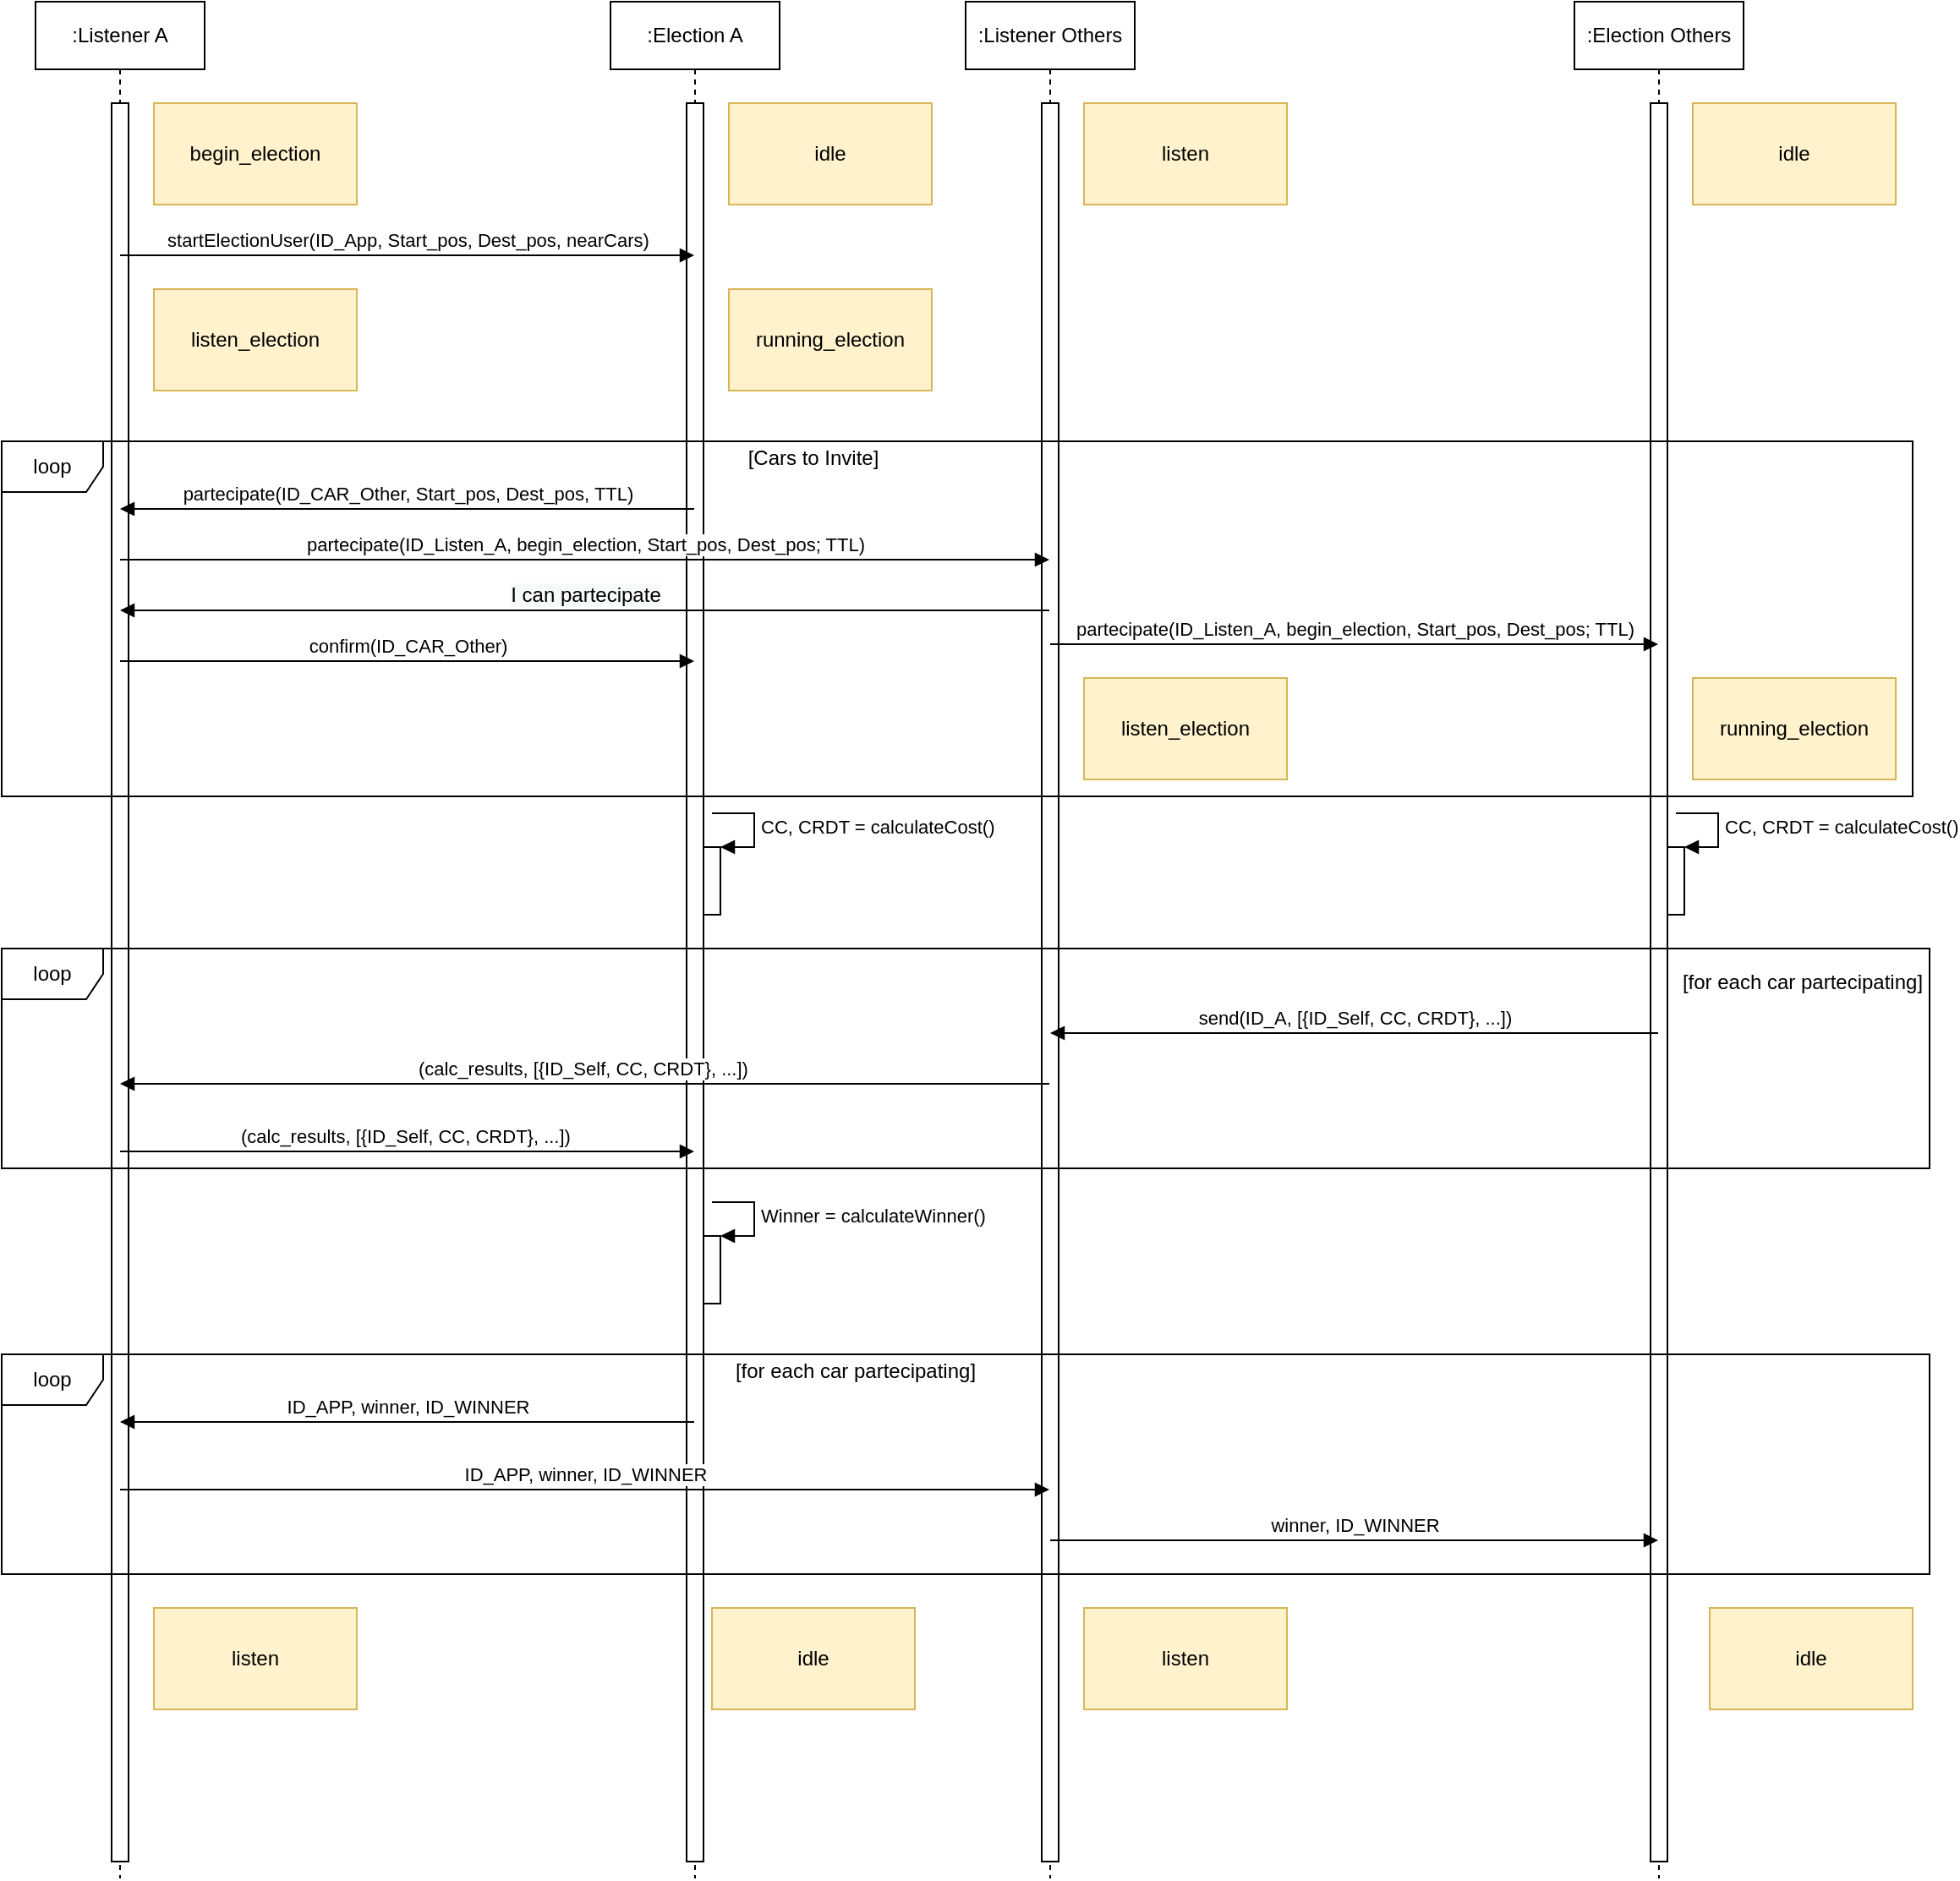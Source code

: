 <mxfile version="13.7.3" type="device"><diagram id="Dv6B22hDF7tJ64m0Asda" name="Page-1"><mxGraphModel dx="1422" dy="822" grid="1" gridSize="10" guides="1" tooltips="1" connect="1" arrows="1" fold="1" page="1" pageScale="1" pageWidth="827" pageHeight="1169" math="0" shadow="0"><root><mxCell id="0"/><mxCell id="1" parent="0"/><mxCell id="m2a5N4OiGgEz4RzTW0O0-1" value=":Listener A" style="shape=umlLifeline;perimeter=lifelinePerimeter;whiteSpace=wrap;html=1;container=1;collapsible=0;recursiveResize=0;outlineConnect=0;" vertex="1" parent="1"><mxGeometry x="50" y="40" width="100" height="1110" as="geometry"/></mxCell><mxCell id="m2a5N4OiGgEz4RzTW0O0-54" value="" style="html=1;points=[];perimeter=orthogonalPerimeter;" vertex="1" parent="m2a5N4OiGgEz4RzTW0O0-1"><mxGeometry x="45" y="60" width="10" height="1040" as="geometry"/></mxCell><mxCell id="m2a5N4OiGgEz4RzTW0O0-2" value=":Election A" style="shape=umlLifeline;perimeter=lifelinePerimeter;whiteSpace=wrap;html=1;container=1;collapsible=0;recursiveResize=0;outlineConnect=0;" vertex="1" parent="1"><mxGeometry x="390" y="40" width="100" height="1110" as="geometry"/></mxCell><mxCell id="m2a5N4OiGgEz4RzTW0O0-30" value="" style="html=1;points=[];perimeter=orthogonalPerimeter;" vertex="1" parent="m2a5N4OiGgEz4RzTW0O0-2"><mxGeometry x="45" y="60" width="10" height="1040" as="geometry"/></mxCell><mxCell id="m2a5N4OiGgEz4RzTW0O0-32" value="" style="html=1;points=[];perimeter=orthogonalPerimeter;" vertex="1" parent="m2a5N4OiGgEz4RzTW0O0-2"><mxGeometry x="55" y="500" width="10" height="40" as="geometry"/></mxCell><mxCell id="m2a5N4OiGgEz4RzTW0O0-33" value="CC, CRDT = calculateCost()" style="edgeStyle=orthogonalEdgeStyle;html=1;align=left;spacingLeft=2;endArrow=block;rounded=0;entryX=1;entryY=0;" edge="1" target="m2a5N4OiGgEz4RzTW0O0-32" parent="m2a5N4OiGgEz4RzTW0O0-2"><mxGeometry relative="1" as="geometry"><mxPoint x="60" y="480" as="sourcePoint"/><Array as="points"><mxPoint x="85" y="480"/></Array></mxGeometry></mxCell><mxCell id="m2a5N4OiGgEz4RzTW0O0-42" value="" style="html=1;points=[];perimeter=orthogonalPerimeter;" vertex="1" parent="m2a5N4OiGgEz4RzTW0O0-2"><mxGeometry x="55" y="730" width="10" height="40" as="geometry"/></mxCell><mxCell id="m2a5N4OiGgEz4RzTW0O0-43" value="Winner = calculateWinner()" style="edgeStyle=orthogonalEdgeStyle;html=1;align=left;spacingLeft=2;endArrow=block;rounded=0;entryX=1;entryY=0;" edge="1" target="m2a5N4OiGgEz4RzTW0O0-42" parent="m2a5N4OiGgEz4RzTW0O0-2"><mxGeometry relative="1" as="geometry"><mxPoint x="60" y="710" as="sourcePoint"/><Array as="points"><mxPoint x="85" y="710"/></Array></mxGeometry></mxCell><mxCell id="m2a5N4OiGgEz4RzTW0O0-6" value="begin_election" style="rounded=0;whiteSpace=wrap;html=1;fillColor=#fff2cc;strokeColor=#d6b656;" vertex="1" parent="1"><mxGeometry x="120" y="100" width="120" height="60" as="geometry"/></mxCell><mxCell id="m2a5N4OiGgEz4RzTW0O0-7" value=":Listener Others" style="shape=umlLifeline;perimeter=lifelinePerimeter;whiteSpace=wrap;html=1;container=1;collapsible=0;recursiveResize=0;outlineConnect=0;" vertex="1" parent="1"><mxGeometry x="600" y="40" width="100" height="1110" as="geometry"/></mxCell><mxCell id="m2a5N4OiGgEz4RzTW0O0-27" value="" style="html=1;points=[];perimeter=orthogonalPerimeter;" vertex="1" parent="m2a5N4OiGgEz4RzTW0O0-7"><mxGeometry x="45" y="60" width="10" height="1040" as="geometry"/></mxCell><mxCell id="m2a5N4OiGgEz4RzTW0O0-8" value=":Election Others" style="shape=umlLifeline;perimeter=lifelinePerimeter;whiteSpace=wrap;html=1;container=1;collapsible=0;recursiveResize=0;outlineConnect=0;" vertex="1" parent="1"><mxGeometry x="960" y="40" width="100" height="1110" as="geometry"/></mxCell><mxCell id="m2a5N4OiGgEz4RzTW0O0-31" value="" style="html=1;points=[];perimeter=orthogonalPerimeter;" vertex="1" parent="m2a5N4OiGgEz4RzTW0O0-8"><mxGeometry x="45" y="60" width="10" height="1040" as="geometry"/></mxCell><mxCell id="m2a5N4OiGgEz4RzTW0O0-34" value="" style="html=1;points=[];perimeter=orthogonalPerimeter;" vertex="1" parent="m2a5N4OiGgEz4RzTW0O0-8"><mxGeometry x="55" y="500" width="10" height="40" as="geometry"/></mxCell><mxCell id="m2a5N4OiGgEz4RzTW0O0-35" value="CC, CRDT = calculateCost()" style="edgeStyle=orthogonalEdgeStyle;html=1;align=left;spacingLeft=2;endArrow=block;rounded=0;entryX=1;entryY=0;" edge="1" target="m2a5N4OiGgEz4RzTW0O0-34" parent="m2a5N4OiGgEz4RzTW0O0-8"><mxGeometry relative="1" as="geometry"><mxPoint x="60" y="480" as="sourcePoint"/><Array as="points"><mxPoint x="85" y="480"/></Array></mxGeometry></mxCell><mxCell id="m2a5N4OiGgEz4RzTW0O0-9" value="startElectionUser(ID_App, Start_pos, Dest_pos, nearCars)" style="html=1;verticalAlign=bottom;endArrow=block;" edge="1" parent="1" source="m2a5N4OiGgEz4RzTW0O0-1" target="m2a5N4OiGgEz4RzTW0O0-2"><mxGeometry width="80" relative="1" as="geometry"><mxPoint x="420" y="280" as="sourcePoint"/><mxPoint x="500" y="280" as="targetPoint"/><Array as="points"><mxPoint x="230" y="190"/></Array></mxGeometry></mxCell><mxCell id="m2a5N4OiGgEz4RzTW0O0-10" value="listen_election" style="rounded=0;whiteSpace=wrap;html=1;fillColor=#fff2cc;strokeColor=#d6b656;" vertex="1" parent="1"><mxGeometry x="120" y="210" width="120" height="60" as="geometry"/></mxCell><mxCell id="m2a5N4OiGgEz4RzTW0O0-14" value="partecipate(ID_CAR_Other, Start_pos, Dest_pos, TTL)" style="html=1;verticalAlign=bottom;endArrow=block;" edge="1" parent="1" source="m2a5N4OiGgEz4RzTW0O0-2" target="m2a5N4OiGgEz4RzTW0O0-1"><mxGeometry width="80" relative="1" as="geometry"><mxPoint x="220" y="460" as="sourcePoint"/><mxPoint x="300" y="460" as="targetPoint"/><Array as="points"><mxPoint x="340" y="340"/></Array></mxGeometry></mxCell><mxCell id="m2a5N4OiGgEz4RzTW0O0-15" value="idle" style="rounded=0;whiteSpace=wrap;html=1;fillColor=#fff2cc;strokeColor=#d6b656;" vertex="1" parent="1"><mxGeometry x="460" y="100" width="120" height="60" as="geometry"/></mxCell><mxCell id="m2a5N4OiGgEz4RzTW0O0-16" value="running_election" style="rounded=0;whiteSpace=wrap;html=1;fillColor=#fff2cc;strokeColor=#d6b656;" vertex="1" parent="1"><mxGeometry x="460" y="210" width="120" height="60" as="geometry"/></mxCell><mxCell id="m2a5N4OiGgEz4RzTW0O0-17" value="partecipate(ID_Listen_A, begin_election, Start_pos, Dest_pos; TTL)" style="html=1;verticalAlign=bottom;endArrow=block;" edge="1" parent="1" source="m2a5N4OiGgEz4RzTW0O0-1" target="m2a5N4OiGgEz4RzTW0O0-7"><mxGeometry width="80" relative="1" as="geometry"><mxPoint x="290" y="490" as="sourcePoint"/><mxPoint x="370" y="490" as="targetPoint"/><Array as="points"><mxPoint x="420" y="370"/></Array></mxGeometry></mxCell><mxCell id="m2a5N4OiGgEz4RzTW0O0-18" value="listen" style="rounded=0;whiteSpace=wrap;html=1;fillColor=#fff2cc;strokeColor=#d6b656;" vertex="1" parent="1"><mxGeometry x="670" y="100" width="120" height="60" as="geometry"/></mxCell><mxCell id="m2a5N4OiGgEz4RzTW0O0-19" value="listen_election" style="rounded=0;whiteSpace=wrap;html=1;fillColor=#fff2cc;strokeColor=#d6b656;" vertex="1" parent="1"><mxGeometry x="670" y="440" width="120" height="60" as="geometry"/></mxCell><mxCell id="m2a5N4OiGgEz4RzTW0O0-20" value="&lt;span style=&quot;font-size: 12px ; background-color: rgb(248 , 249 , 250)&quot;&gt;I can partecipate&lt;/span&gt;" style="html=1;verticalAlign=bottom;endArrow=block;" edge="1" parent="1" source="m2a5N4OiGgEz4RzTW0O0-7" target="m2a5N4OiGgEz4RzTW0O0-1"><mxGeometry width="80" relative="1" as="geometry"><mxPoint x="1010" y="520" as="sourcePoint"/><mxPoint x="1090" y="520" as="targetPoint"/><Array as="points"><mxPoint x="570" y="400"/></Array></mxGeometry></mxCell><mxCell id="m2a5N4OiGgEz4RzTW0O0-21" value="partecipate(ID_Listen_A, begin_election, Start_pos, Dest_pos; TTL)" style="html=1;verticalAlign=bottom;endArrow=block;" edge="1" parent="1" source="m2a5N4OiGgEz4RzTW0O0-7" target="m2a5N4OiGgEz4RzTW0O0-8"><mxGeometry width="80" relative="1" as="geometry"><mxPoint x="1040" y="480" as="sourcePoint"/><mxPoint x="1120" y="480" as="targetPoint"/><Array as="points"><mxPoint x="800" y="420"/></Array></mxGeometry></mxCell><mxCell id="m2a5N4OiGgEz4RzTW0O0-22" value="loop" style="shape=umlFrame;whiteSpace=wrap;html=1;" vertex="1" parent="1"><mxGeometry x="30" y="300" width="1130" height="210" as="geometry"/></mxCell><mxCell id="m2a5N4OiGgEz4RzTW0O0-23" value="[Cars to Invite]" style="text;html=1;strokeColor=none;fillColor=none;align=center;verticalAlign=middle;whiteSpace=wrap;rounded=0;" vertex="1" parent="1"><mxGeometry x="460" y="300" width="100" height="20" as="geometry"/></mxCell><mxCell id="m2a5N4OiGgEz4RzTW0O0-24" value="idle" style="rounded=0;whiteSpace=wrap;html=1;fillColor=#fff2cc;strokeColor=#d6b656;" vertex="1" parent="1"><mxGeometry x="1030" y="100" width="120" height="60" as="geometry"/></mxCell><mxCell id="m2a5N4OiGgEz4RzTW0O0-25" value="running_election" style="rounded=0;whiteSpace=wrap;html=1;fillColor=#fff2cc;strokeColor=#d6b656;" vertex="1" parent="1"><mxGeometry x="1030" y="440" width="120" height="60" as="geometry"/></mxCell><mxCell id="m2a5N4OiGgEz4RzTW0O0-26" value="confirm(ID_CAR_Other)" style="html=1;verticalAlign=bottom;endArrow=block;" edge="1" parent="1" source="m2a5N4OiGgEz4RzTW0O0-1" target="m2a5N4OiGgEz4RzTW0O0-2"><mxGeometry width="80" relative="1" as="geometry"><mxPoint x="240" y="470" as="sourcePoint"/><mxPoint x="320" y="470" as="targetPoint"/><Array as="points"><mxPoint x="360" y="430"/></Array></mxGeometry></mxCell><mxCell id="m2a5N4OiGgEz4RzTW0O0-36" value="[for each car partecipating]" style="text;html=1;strokeColor=none;fillColor=none;align=center;verticalAlign=middle;whiteSpace=wrap;rounded=0;" vertex="1" parent="1"><mxGeometry x="1010" y="610" width="170" height="20" as="geometry"/></mxCell><mxCell id="m2a5N4OiGgEz4RzTW0O0-37" value="send(ID_A, [{ID_Self, CC, CRDT}, ...])" style="html=1;verticalAlign=bottom;endArrow=block;" edge="1" parent="1" source="m2a5N4OiGgEz4RzTW0O0-8" target="m2a5N4OiGgEz4RzTW0O0-7"><mxGeometry width="80" relative="1" as="geometry"><mxPoint x="500" y="710" as="sourcePoint"/><mxPoint x="580" y="710" as="targetPoint"/><Array as="points"><mxPoint x="950" y="650"/></Array></mxGeometry></mxCell><mxCell id="m2a5N4OiGgEz4RzTW0O0-38" value="(calc_results, [{ID_Self, CC, CRDT}, ...])&amp;nbsp;" style="html=1;verticalAlign=bottom;endArrow=block;" edge="1" parent="1" source="m2a5N4OiGgEz4RzTW0O0-7" target="m2a5N4OiGgEz4RzTW0O0-1"><mxGeometry width="80" relative="1" as="geometry"><mxPoint x="510" y="740" as="sourcePoint"/><mxPoint x="590" y="740" as="targetPoint"/><Array as="points"><mxPoint x="570" y="680"/></Array></mxGeometry></mxCell><mxCell id="m2a5N4OiGgEz4RzTW0O0-39" value="(calc_results, [{ID_Self, CC, CRDT}, ...])&amp;nbsp;" style="html=1;verticalAlign=bottom;endArrow=block;" edge="1" parent="1" source="m2a5N4OiGgEz4RzTW0O0-1" target="m2a5N4OiGgEz4RzTW0O0-2"><mxGeometry width="80" relative="1" as="geometry"><mxPoint x="270" y="760" as="sourcePoint"/><mxPoint x="350" y="760" as="targetPoint"/><Array as="points"><mxPoint x="350" y="720"/></Array></mxGeometry></mxCell><mxCell id="m2a5N4OiGgEz4RzTW0O0-40" value="loop" style="shape=umlFrame;whiteSpace=wrap;html=1;" vertex="1" parent="1"><mxGeometry x="30" y="600" width="1140" height="130" as="geometry"/></mxCell><mxCell id="m2a5N4OiGgEz4RzTW0O0-44" value="ID_APP, winner, ID_WINNER" style="html=1;verticalAlign=bottom;endArrow=block;" edge="1" parent="1" source="m2a5N4OiGgEz4RzTW0O0-2" target="m2a5N4OiGgEz4RzTW0O0-1"><mxGeometry width="80" relative="1" as="geometry"><mxPoint x="240" y="870" as="sourcePoint"/><mxPoint x="320" y="870" as="targetPoint"/><Array as="points"><mxPoint x="370" y="880"/></Array></mxGeometry></mxCell><mxCell id="m2a5N4OiGgEz4RzTW0O0-45" value="ID_APP, winner, ID_WINNER" style="html=1;verticalAlign=bottom;endArrow=block;" edge="1" parent="1" source="m2a5N4OiGgEz4RzTW0O0-1" target="m2a5N4OiGgEz4RzTW0O0-7"><mxGeometry width="80" relative="1" as="geometry"><mxPoint x="200" y="970" as="sourcePoint"/><mxPoint x="280" y="970" as="targetPoint"/><Array as="points"><mxPoint x="560" y="920"/></Array></mxGeometry></mxCell><mxCell id="m2a5N4OiGgEz4RzTW0O0-47" value="[for each car partecipating]" style="text;html=1;strokeColor=none;fillColor=none;align=center;verticalAlign=middle;whiteSpace=wrap;rounded=0;" vertex="1" parent="1"><mxGeometry x="450" y="840" width="170" height="20" as="geometry"/></mxCell><mxCell id="m2a5N4OiGgEz4RzTW0O0-48" value="winner, ID_WINNER" style="html=1;verticalAlign=bottom;endArrow=block;" edge="1" parent="1" source="m2a5N4OiGgEz4RzTW0O0-7" target="m2a5N4OiGgEz4RzTW0O0-8"><mxGeometry width="80" relative="1" as="geometry"><mxPoint x="770" y="940" as="sourcePoint"/><mxPoint x="850" y="940" as="targetPoint"/><Array as="points"><mxPoint x="920" y="950"/></Array></mxGeometry></mxCell><mxCell id="m2a5N4OiGgEz4RzTW0O0-49" value="loop" style="shape=umlFrame;whiteSpace=wrap;html=1;" vertex="1" parent="1"><mxGeometry x="30" y="840" width="1140" height="130" as="geometry"/></mxCell><mxCell id="m2a5N4OiGgEz4RzTW0O0-50" value="idle" style="rounded=0;whiteSpace=wrap;html=1;fillColor=#fff2cc;strokeColor=#d6b656;" vertex="1" parent="1"><mxGeometry x="450" y="990" width="120" height="60" as="geometry"/></mxCell><mxCell id="m2a5N4OiGgEz4RzTW0O0-51" value="idle" style="rounded=0;whiteSpace=wrap;html=1;fillColor=#fff2cc;strokeColor=#d6b656;" vertex="1" parent="1"><mxGeometry x="1040" y="990" width="120" height="60" as="geometry"/></mxCell><mxCell id="m2a5N4OiGgEz4RzTW0O0-52" value="listen" style="rounded=0;whiteSpace=wrap;html=1;fillColor=#fff2cc;strokeColor=#d6b656;" vertex="1" parent="1"><mxGeometry x="120" y="990" width="120" height="60" as="geometry"/></mxCell><mxCell id="m2a5N4OiGgEz4RzTW0O0-53" value="listen" style="rounded=0;whiteSpace=wrap;html=1;fillColor=#fff2cc;strokeColor=#d6b656;" vertex="1" parent="1"><mxGeometry x="670" y="990" width="120" height="60" as="geometry"/></mxCell></root></mxGraphModel></diagram></mxfile>